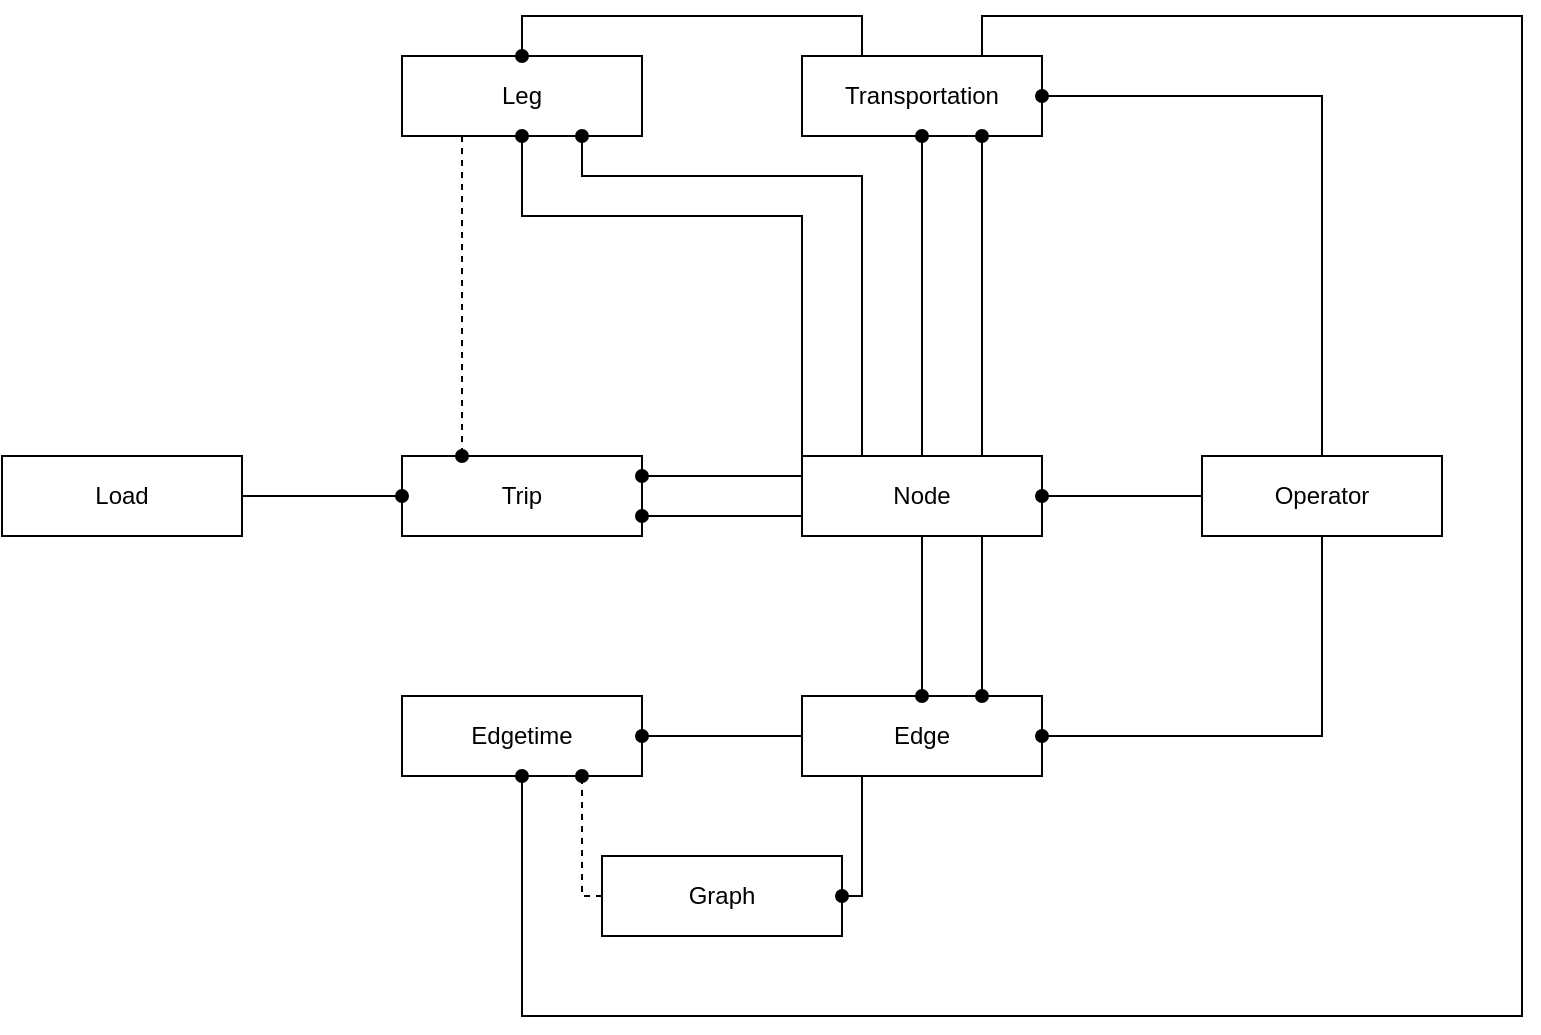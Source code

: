 <mxfile>
    <diagram id="7wHIP8QctHhdaumBSgFZ" name="class_node">
        <mxGraphModel dx="1701" dy="676" grid="1" gridSize="10" guides="1" tooltips="1" connect="1" arrows="1" fold="1" page="1" pageScale="1" pageWidth="1169" pageHeight="827" math="0" shadow="0">
            <root>
                <mxCell id="0"/>
                <mxCell id="1" parent="0"/>
                <mxCell id="78" style="edgeStyle=orthogonalEdgeStyle;rounded=0;orthogonalLoop=1;jettySize=auto;html=1;exitX=0.75;exitY=1;exitDx=0;exitDy=0;entryX=0.75;entryY=0;entryDx=0;entryDy=0;strokeColor=#000000;endArrow=oval;endFill=1;" parent="1" source="71" target="74" edge="1">
                    <mxGeometry relative="1" as="geometry"/>
                </mxCell>
                <mxCell id="88" style="edgeStyle=orthogonalEdgeStyle;rounded=0;orthogonalLoop=1;jettySize=auto;html=1;exitX=0.5;exitY=0;exitDx=0;exitDy=0;entryX=0.5;entryY=1;entryDx=0;entryDy=0;strokeColor=#000000;endArrow=oval;endFill=1;" parent="1" source="71" target="81" edge="1">
                    <mxGeometry relative="1" as="geometry"/>
                </mxCell>
                <mxCell id="89" style="edgeStyle=orthogonalEdgeStyle;rounded=0;orthogonalLoop=1;jettySize=auto;html=1;exitX=0.75;exitY=0;exitDx=0;exitDy=0;entryX=0.75;entryY=1;entryDx=0;entryDy=0;strokeColor=#000000;endArrow=oval;endFill=1;" parent="1" source="71" target="81" edge="1">
                    <mxGeometry relative="1" as="geometry"/>
                </mxCell>
                <mxCell id="91" style="edgeStyle=orthogonalEdgeStyle;rounded=0;orthogonalLoop=1;jettySize=auto;html=1;exitX=0.25;exitY=0;exitDx=0;exitDy=0;entryX=0.75;entryY=1;entryDx=0;entryDy=0;strokeColor=#000000;endArrow=oval;endFill=1;" parent="1" source="71" target="86" edge="1">
                    <mxGeometry relative="1" as="geometry">
                        <Array as="points">
                            <mxPoint x="730" y="240"/>
                            <mxPoint x="590" y="240"/>
                        </Array>
                    </mxGeometry>
                </mxCell>
                <mxCell id="92" style="edgeStyle=orthogonalEdgeStyle;rounded=0;orthogonalLoop=1;jettySize=auto;html=1;exitX=0;exitY=0;exitDx=0;exitDy=0;entryX=0.5;entryY=1;entryDx=0;entryDy=0;strokeColor=#000000;endArrow=oval;endFill=1;" parent="1" source="71" target="86" edge="1">
                    <mxGeometry relative="1" as="geometry">
                        <Array as="points">
                            <mxPoint x="700" y="260"/>
                            <mxPoint x="560" y="260"/>
                        </Array>
                    </mxGeometry>
                </mxCell>
                <mxCell id="101" style="edgeStyle=orthogonalEdgeStyle;rounded=0;orthogonalLoop=1;jettySize=auto;html=1;exitX=0.5;exitY=1;exitDx=0;exitDy=0;entryX=0.5;entryY=0;entryDx=0;entryDy=0;strokeColor=#000000;endArrow=oval;endFill=1;" parent="1" source="71" target="74" edge="1">
                    <mxGeometry relative="1" as="geometry"/>
                </mxCell>
                <mxCell id="tQcs1x4qdCquMWlzKXJP-105" style="edgeStyle=orthogonalEdgeStyle;rounded=0;orthogonalLoop=1;jettySize=auto;html=1;exitX=0;exitY=0.25;exitDx=0;exitDy=0;entryX=1;entryY=0.25;entryDx=0;entryDy=0;endArrow=oval;endFill=1;strokeColor=#000000;" parent="1" source="71" target="94" edge="1">
                    <mxGeometry relative="1" as="geometry"/>
                </mxCell>
                <mxCell id="tQcs1x4qdCquMWlzKXJP-106" style="edgeStyle=orthogonalEdgeStyle;rounded=0;orthogonalLoop=1;jettySize=auto;html=1;exitX=0;exitY=0.75;exitDx=0;exitDy=0;entryX=1;entryY=0.75;entryDx=0;entryDy=0;endArrow=oval;endFill=1;strokeColor=#000000;" parent="1" source="71" target="94" edge="1">
                    <mxGeometry relative="1" as="geometry"/>
                </mxCell>
                <mxCell id="71" value="&lt;font color=&quot;#000000&quot;&gt;Node&lt;/font&gt;" style="rounded=0;whiteSpace=wrap;html=1;shadow=0;fillColor=none;strokeColor=#000000;" parent="1" vertex="1">
                    <mxGeometry x="700" y="380" width="120" height="40" as="geometry"/>
                </mxCell>
                <mxCell id="75" style="edgeStyle=orthogonalEdgeStyle;rounded=0;orthogonalLoop=1;jettySize=auto;html=1;entryX=1;entryY=0.5;entryDx=0;entryDy=0;exitX=0.5;exitY=0;exitDx=0;exitDy=0;strokeColor=#000000;endArrow=oval;endFill=1;" parent="1" source="73" target="81" edge="1">
                    <mxGeometry relative="1" as="geometry"/>
                </mxCell>
                <mxCell id="76" style="edgeStyle=orthogonalEdgeStyle;rounded=0;orthogonalLoop=1;jettySize=auto;html=1;exitX=0.5;exitY=1;exitDx=0;exitDy=0;entryX=1;entryY=0.5;entryDx=0;entryDy=0;strokeColor=#000000;endArrow=oval;endFill=1;" parent="1" source="73" target="74" edge="1">
                    <mxGeometry relative="1" as="geometry"/>
                </mxCell>
                <mxCell id="87" style="edgeStyle=orthogonalEdgeStyle;rounded=0;orthogonalLoop=1;jettySize=auto;html=1;exitX=0;exitY=0.5;exitDx=0;exitDy=0;entryX=1;entryY=0.5;entryDx=0;entryDy=0;strokeColor=#000000;endArrow=oval;endFill=1;" parent="1" source="73" target="71" edge="1">
                    <mxGeometry relative="1" as="geometry"/>
                </mxCell>
                <mxCell id="73" value="&lt;font color=&quot;#000000&quot;&gt;Operator&lt;/font&gt;" style="rounded=0;whiteSpace=wrap;html=1;shadow=0;fillColor=none;strokeColor=#000000;" parent="1" vertex="1">
                    <mxGeometry x="900" y="380" width="120" height="40" as="geometry"/>
                </mxCell>
                <mxCell id="80" style="edgeStyle=orthogonalEdgeStyle;rounded=0;orthogonalLoop=1;jettySize=auto;html=1;exitX=0;exitY=0.5;exitDx=0;exitDy=0;entryX=1;entryY=0.5;entryDx=0;entryDy=0;strokeColor=#000000;endArrow=oval;endFill=1;" parent="1" source="74" target="79" edge="1">
                    <mxGeometry relative="1" as="geometry"/>
                </mxCell>
                <mxCell id="103" style="edgeStyle=orthogonalEdgeStyle;rounded=0;orthogonalLoop=1;jettySize=auto;html=1;exitX=0.25;exitY=1;exitDx=0;exitDy=0;entryX=1;entryY=0.5;entryDx=0;entryDy=0;strokeColor=#000000;endArrow=oval;endFill=1;" parent="1" source="74" target="102" edge="1">
                    <mxGeometry relative="1" as="geometry">
                        <Array as="points">
                            <mxPoint x="730" y="600"/>
                        </Array>
                    </mxGeometry>
                </mxCell>
                <mxCell id="74" value="&lt;font color=&quot;#000000&quot;&gt;Edge&lt;/font&gt;" style="rounded=0;whiteSpace=wrap;html=1;shadow=0;fillColor=none;strokeColor=#000000;" parent="1" vertex="1">
                    <mxGeometry x="700" y="500" width="120" height="40" as="geometry"/>
                </mxCell>
                <mxCell id="79" value="&lt;font color=&quot;#000000&quot;&gt;Edgetime&lt;/font&gt;" style="rounded=0;whiteSpace=wrap;html=1;shadow=0;fillColor=none;strokeColor=#000000;" parent="1" vertex="1">
                    <mxGeometry x="500" y="500" width="120" height="40" as="geometry"/>
                </mxCell>
                <mxCell id="90" style="edgeStyle=orthogonalEdgeStyle;rounded=0;orthogonalLoop=1;jettySize=auto;html=1;exitX=0.25;exitY=0;exitDx=0;exitDy=0;entryX=0.5;entryY=0;entryDx=0;entryDy=0;strokeColor=#000000;endArrow=oval;endFill=1;" parent="1" source="81" target="86" edge="1">
                    <mxGeometry relative="1" as="geometry"/>
                </mxCell>
                <mxCell id="93" style="edgeStyle=orthogonalEdgeStyle;rounded=0;orthogonalLoop=1;jettySize=auto;html=1;exitX=0.75;exitY=0;exitDx=0;exitDy=0;entryX=0.5;entryY=1;entryDx=0;entryDy=0;strokeColor=#000000;endArrow=oval;endFill=1;" parent="1" source="81" target="79" edge="1">
                    <mxGeometry relative="1" as="geometry">
                        <Array as="points">
                            <mxPoint x="790" y="160"/>
                            <mxPoint x="1060" y="160"/>
                            <mxPoint x="1060" y="660"/>
                            <mxPoint x="560" y="660"/>
                        </Array>
                    </mxGeometry>
                </mxCell>
                <mxCell id="81" value="&lt;font color=&quot;#000000&quot;&gt;Transportation&lt;/font&gt;" style="rounded=0;whiteSpace=wrap;html=1;shadow=0;fillColor=none;strokeColor=#000000;" parent="1" vertex="1">
                    <mxGeometry x="700" y="180" width="120" height="40" as="geometry"/>
                </mxCell>
                <mxCell id="95" style="edgeStyle=orthogonalEdgeStyle;rounded=0;orthogonalLoop=1;jettySize=auto;html=1;exitX=0.25;exitY=1;exitDx=0;exitDy=0;entryX=0.25;entryY=0;entryDx=0;entryDy=0;strokeColor=#000000;endArrow=oval;endFill=1;dashed=1;" parent="1" source="86" target="94" edge="1">
                    <mxGeometry relative="1" as="geometry"/>
                </mxCell>
                <mxCell id="86" value="&lt;font color=&quot;#000000&quot;&gt;Leg&lt;/font&gt;" style="rounded=0;whiteSpace=wrap;html=1;shadow=0;fillColor=none;strokeColor=#000000;" parent="1" vertex="1">
                    <mxGeometry x="500" y="180" width="120" height="40" as="geometry"/>
                </mxCell>
                <mxCell id="94" value="&lt;font color=&quot;#000000&quot;&gt;Trip&lt;/font&gt;" style="rounded=0;whiteSpace=wrap;html=1;shadow=0;fillColor=none;strokeColor=#000000;" parent="1" vertex="1">
                    <mxGeometry x="500" y="380" width="120" height="40" as="geometry"/>
                </mxCell>
                <mxCell id="107" style="edgeStyle=orthogonalEdgeStyle;rounded=0;orthogonalLoop=1;jettySize=auto;html=1;exitX=1;exitY=0.5;exitDx=0;exitDy=0;entryX=0;entryY=0.5;entryDx=0;entryDy=0;endArrow=oval;endFill=1;strokeColor=#000000;" parent="1" source="98" target="94" edge="1">
                    <mxGeometry relative="1" as="geometry"/>
                </mxCell>
                <mxCell id="98" value="&lt;font color=&quot;#000000&quot;&gt;Load&lt;/font&gt;" style="rounded=0;whiteSpace=wrap;html=1;shadow=0;fillColor=none;strokeColor=#000000;" parent="1" vertex="1">
                    <mxGeometry x="300" y="380" width="120" height="40" as="geometry"/>
                </mxCell>
                <mxCell id="104" style="edgeStyle=orthogonalEdgeStyle;rounded=0;orthogonalLoop=1;jettySize=auto;html=1;exitX=0;exitY=0.5;exitDx=0;exitDy=0;entryX=0.75;entryY=1;entryDx=0;entryDy=0;strokeColor=#000000;endArrow=oval;endFill=1;dashed=1;" parent="1" source="102" target="79" edge="1">
                    <mxGeometry relative="1" as="geometry">
                        <Array as="points">
                            <mxPoint x="590" y="600"/>
                        </Array>
                    </mxGeometry>
                </mxCell>
                <mxCell id="102" value="&lt;font color=&quot;#000000&quot;&gt;Graph&lt;/font&gt;" style="rounded=0;whiteSpace=wrap;html=1;shadow=0;fillColor=none;strokeColor=#000000;" parent="1" vertex="1">
                    <mxGeometry x="600" y="580" width="120" height="40" as="geometry"/>
                </mxCell>
            </root>
        </mxGraphModel>
    </diagram>
    <diagram id="3BifBNaP4DPaqKkwOwQi" name="Page-2">
        <mxGraphModel dx="532" dy="676" grid="1" gridSize="10" guides="1" tooltips="1" connect="1" arrows="1" fold="1" page="1" pageScale="1" pageWidth="1169" pageHeight="827" math="0" shadow="0">
            <root>
                <mxCell id="NZHUvhsUTOCriIzTWDu8-0"/>
                <mxCell id="NZHUvhsUTOCriIzTWDu8-1" parent="NZHUvhsUTOCriIzTWDu8-0"/>
                <mxCell id="-xeB68r9lJnW_-NoTv3e-0" style="edgeStyle=orthogonalEdgeStyle;rounded=0;orthogonalLoop=1;jettySize=auto;html=1;exitX=0.5;exitY=1;exitDx=0;exitDy=0;entryX=0.5;entryY=0;entryDx=0;entryDy=0;" parent="NZHUvhsUTOCriIzTWDu8-1" source="-xeB68r9lJnW_-NoTv3e-1" target="-xeB68r9lJnW_-NoTv3e-6" edge="1">
                    <mxGeometry relative="1" as="geometry">
                        <mxPoint x="2110" y="550" as="targetPoint"/>
                    </mxGeometry>
                </mxCell>
                <mxCell id="-xeB68r9lJnW_-NoTv3e-1" value="Node" style="swimlane;fontStyle=0;childLayout=stackLayout;horizontal=1;startSize=26;horizontalStack=0;resizeParent=1;resizeParentMax=0;resizeLast=0;collapsible=1;marginBottom=0;" parent="NZHUvhsUTOCriIzTWDu8-1" vertex="1">
                    <mxGeometry x="1950" y="200" width="140" height="104" as="geometry"/>
                </mxCell>
                <mxCell id="-xeB68r9lJnW_-NoTv3e-2" value="-    &#10;" style="text;strokeColor=none;fillColor=none;align=left;verticalAlign=top;spacingLeft=4;spacingRight=4;overflow=hidden;rotatable=0;points=[[0,0.5],[1,0.5]];portConstraint=eastwest;" parent="-xeB68r9lJnW_-NoTv3e-1" vertex="1">
                    <mxGeometry y="26" width="140" height="26" as="geometry"/>
                </mxCell>
                <mxCell id="-xeB68r9lJnW_-NoTv3e-3" value="-" style="text;strokeColor=none;fillColor=none;align=left;verticalAlign=top;spacingLeft=4;spacingRight=4;overflow=hidden;rotatable=0;points=[[0,0.5],[1,0.5]];portConstraint=eastwest;" parent="-xeB68r9lJnW_-NoTv3e-1" vertex="1">
                    <mxGeometry y="52" width="140" height="26" as="geometry"/>
                </mxCell>
                <mxCell id="-xeB68r9lJnW_-NoTv3e-4" value="-" style="text;strokeColor=none;fillColor=none;align=left;verticalAlign=top;spacingLeft=4;spacingRight=4;overflow=hidden;rotatable=0;points=[[0,0.5],[1,0.5]];portConstraint=eastwest;" parent="-xeB68r9lJnW_-NoTv3e-1" vertex="1">
                    <mxGeometry y="78" width="140" height="26" as="geometry"/>
                </mxCell>
                <mxCell id="-xeB68r9lJnW_-NoTv3e-5" style="edgeStyle=orthogonalEdgeStyle;rounded=0;orthogonalLoop=1;jettySize=auto;html=1;exitX=0.25;exitY=0;exitDx=0;exitDy=0;entryX=1;entryY=0.5;entryDx=0;entryDy=0;" parent="NZHUvhsUTOCriIzTWDu8-1" source="-xeB68r9lJnW_-NoTv3e-6" target="-xeB68r9lJnW_-NoTv3e-50" edge="1">
                    <mxGeometry relative="1" as="geometry"/>
                </mxCell>
                <mxCell id="-xeB68r9lJnW_-NoTv3e-6" value="Edge" style="swimlane;fontStyle=0;childLayout=stackLayout;horizontal=1;startSize=26;horizontalStack=0;resizeParent=1;resizeParentMax=0;resizeLast=0;collapsible=1;marginBottom=0;" parent="NZHUvhsUTOCriIzTWDu8-1" vertex="1">
                    <mxGeometry x="1950" y="554" width="140" height="104" as="geometry"/>
                </mxCell>
                <mxCell id="-xeB68r9lJnW_-NoTv3e-7" value="-    &#10;" style="text;strokeColor=none;fillColor=none;align=left;verticalAlign=top;spacingLeft=4;spacingRight=4;overflow=hidden;rotatable=0;points=[[0,0.5],[1,0.5]];portConstraint=eastwest;" parent="-xeB68r9lJnW_-NoTv3e-6" vertex="1">
                    <mxGeometry y="26" width="140" height="26" as="geometry"/>
                </mxCell>
                <mxCell id="-xeB68r9lJnW_-NoTv3e-8" value="-" style="text;strokeColor=none;fillColor=none;align=left;verticalAlign=top;spacingLeft=4;spacingRight=4;overflow=hidden;rotatable=0;points=[[0,0.5],[1,0.5]];portConstraint=eastwest;" parent="-xeB68r9lJnW_-NoTv3e-6" vertex="1">
                    <mxGeometry y="52" width="140" height="26" as="geometry"/>
                </mxCell>
                <mxCell id="-xeB68r9lJnW_-NoTv3e-9" value="-" style="text;strokeColor=none;fillColor=none;align=left;verticalAlign=top;spacingLeft=4;spacingRight=4;overflow=hidden;rotatable=0;points=[[0,0.5],[1,0.5]];portConstraint=eastwest;" parent="-xeB68r9lJnW_-NoTv3e-6" vertex="1">
                    <mxGeometry y="78" width="140" height="26" as="geometry"/>
                </mxCell>
                <mxCell id="-xeB68r9lJnW_-NoTv3e-10" value="Edgetime" style="swimlane;fontStyle=0;childLayout=stackLayout;horizontal=1;startSize=26;horizontalStack=0;resizeParent=1;resizeParentMax=0;resizeLast=0;collapsible=1;marginBottom=0;" parent="NZHUvhsUTOCriIzTWDu8-1" vertex="1">
                    <mxGeometry x="1750" y="554" width="140" height="104" as="geometry"/>
                </mxCell>
                <mxCell id="-xeB68r9lJnW_-NoTv3e-11" value="-    &#10;" style="text;strokeColor=none;fillColor=none;align=left;verticalAlign=top;spacingLeft=4;spacingRight=4;overflow=hidden;rotatable=0;points=[[0,0.5],[1,0.5]];portConstraint=eastwest;" parent="-xeB68r9lJnW_-NoTv3e-10" vertex="1">
                    <mxGeometry y="26" width="140" height="26" as="geometry"/>
                </mxCell>
                <mxCell id="-xeB68r9lJnW_-NoTv3e-12" value="-" style="text;strokeColor=none;fillColor=none;align=left;verticalAlign=top;spacingLeft=4;spacingRight=4;overflow=hidden;rotatable=0;points=[[0,0.5],[1,0.5]];portConstraint=eastwest;" parent="-xeB68r9lJnW_-NoTv3e-10" vertex="1">
                    <mxGeometry y="52" width="140" height="26" as="geometry"/>
                </mxCell>
                <mxCell id="-xeB68r9lJnW_-NoTv3e-13" value="-" style="text;strokeColor=none;fillColor=none;align=left;verticalAlign=top;spacingLeft=4;spacingRight=4;overflow=hidden;rotatable=0;points=[[0,0.5],[1,0.5]];portConstraint=eastwest;" parent="-xeB68r9lJnW_-NoTv3e-10" vertex="1">
                    <mxGeometry y="78" width="140" height="26" as="geometry"/>
                </mxCell>
                <mxCell id="-xeB68r9lJnW_-NoTv3e-14" style="edgeStyle=orthogonalEdgeStyle;rounded=0;orthogonalLoop=1;jettySize=auto;html=1;exitX=0.5;exitY=1;exitDx=0;exitDy=0;entryX=1;entryY=0.5;entryDx=0;entryDy=0;" parent="NZHUvhsUTOCriIzTWDu8-1" source="-xeB68r9lJnW_-NoTv3e-15" target="-xeB68r9lJnW_-NoTv3e-21" edge="1">
                    <mxGeometry relative="1" as="geometry"/>
                </mxCell>
                <mxCell id="-xeB68r9lJnW_-NoTv3e-15" value="Transportation" style="swimlane;fontStyle=0;childLayout=stackLayout;horizontal=1;startSize=26;horizontalStack=0;resizeParent=1;resizeParentMax=0;resizeLast=0;collapsible=1;marginBottom=0;" parent="NZHUvhsUTOCriIzTWDu8-1" vertex="1">
                    <mxGeometry x="1610" y="370" width="140" height="104" as="geometry"/>
                </mxCell>
                <mxCell id="-xeB68r9lJnW_-NoTv3e-16" value="-    &#10;" style="text;strokeColor=none;fillColor=none;align=left;verticalAlign=top;spacingLeft=4;spacingRight=4;overflow=hidden;rotatable=0;points=[[0,0.5],[1,0.5]];portConstraint=eastwest;" parent="-xeB68r9lJnW_-NoTv3e-15" vertex="1">
                    <mxGeometry y="26" width="140" height="26" as="geometry"/>
                </mxCell>
                <mxCell id="-xeB68r9lJnW_-NoTv3e-17" value="-" style="text;strokeColor=none;fillColor=none;align=left;verticalAlign=top;spacingLeft=4;spacingRight=4;overflow=hidden;rotatable=0;points=[[0,0.5],[1,0.5]];portConstraint=eastwest;" parent="-xeB68r9lJnW_-NoTv3e-15" vertex="1">
                    <mxGeometry y="52" width="140" height="26" as="geometry"/>
                </mxCell>
                <mxCell id="-xeB68r9lJnW_-NoTv3e-18" value="-" style="text;strokeColor=none;fillColor=none;align=left;verticalAlign=top;spacingLeft=4;spacingRight=4;overflow=hidden;rotatable=0;points=[[0,0.5],[1,0.5]];portConstraint=eastwest;" parent="-xeB68r9lJnW_-NoTv3e-15" vertex="1">
                    <mxGeometry y="78" width="140" height="26" as="geometry"/>
                </mxCell>
                <mxCell id="-xeB68r9lJnW_-NoTv3e-19" value="Leg" style="swimlane;fontStyle=0;childLayout=stackLayout;horizontal=1;startSize=26;horizontalStack=0;resizeParent=1;resizeParentMax=0;resizeLast=0;collapsible=1;marginBottom=0;" parent="NZHUvhsUTOCriIzTWDu8-1" vertex="1">
                    <mxGeometry x="1440" y="554" width="140" height="104" as="geometry"/>
                </mxCell>
                <mxCell id="-xeB68r9lJnW_-NoTv3e-20" value="-    &#10;" style="text;strokeColor=none;fillColor=none;align=left;verticalAlign=top;spacingLeft=4;spacingRight=4;overflow=hidden;rotatable=0;points=[[0,0.5],[1,0.5]];portConstraint=eastwest;" parent="-xeB68r9lJnW_-NoTv3e-19" vertex="1">
                    <mxGeometry y="26" width="140" height="26" as="geometry"/>
                </mxCell>
                <mxCell id="-xeB68r9lJnW_-NoTv3e-21" value="-" style="text;strokeColor=none;fillColor=none;align=left;verticalAlign=top;spacingLeft=4;spacingRight=4;overflow=hidden;rotatable=0;points=[[0,0.5],[1,0.5]];portConstraint=eastwest;" parent="-xeB68r9lJnW_-NoTv3e-19" vertex="1">
                    <mxGeometry y="52" width="140" height="26" as="geometry"/>
                </mxCell>
                <mxCell id="-xeB68r9lJnW_-NoTv3e-22" value="-" style="text;strokeColor=none;fillColor=none;align=left;verticalAlign=top;spacingLeft=4;spacingRight=4;overflow=hidden;rotatable=0;points=[[0,0.5],[1,0.5]];portConstraint=eastwest;" parent="-xeB68r9lJnW_-NoTv3e-19" vertex="1">
                    <mxGeometry y="78" width="140" height="26" as="geometry"/>
                </mxCell>
                <mxCell id="-xeB68r9lJnW_-NoTv3e-23" value="Trip" style="swimlane;fontStyle=0;childLayout=stackLayout;horizontal=1;startSize=26;horizontalStack=0;resizeParent=1;resizeParentMax=0;resizeLast=0;collapsible=1;marginBottom=0;" parent="NZHUvhsUTOCriIzTWDu8-1" vertex="1">
                    <mxGeometry x="1240" y="554" width="140" height="104" as="geometry"/>
                </mxCell>
                <mxCell id="-xeB68r9lJnW_-NoTv3e-24" value="-    &#10;" style="text;strokeColor=none;fillColor=none;align=left;verticalAlign=top;spacingLeft=4;spacingRight=4;overflow=hidden;rotatable=0;points=[[0,0.5],[1,0.5]];portConstraint=eastwest;" parent="-xeB68r9lJnW_-NoTv3e-23" vertex="1">
                    <mxGeometry y="26" width="140" height="26" as="geometry"/>
                </mxCell>
                <mxCell id="-xeB68r9lJnW_-NoTv3e-25" value="-" style="text;strokeColor=none;fillColor=none;align=left;verticalAlign=top;spacingLeft=4;spacingRight=4;overflow=hidden;rotatable=0;points=[[0,0.5],[1,0.5]];portConstraint=eastwest;" parent="-xeB68r9lJnW_-NoTv3e-23" vertex="1">
                    <mxGeometry y="52" width="140" height="26" as="geometry"/>
                </mxCell>
                <mxCell id="-xeB68r9lJnW_-NoTv3e-26" value="-" style="text;strokeColor=none;fillColor=none;align=left;verticalAlign=top;spacingLeft=4;spacingRight=4;overflow=hidden;rotatable=0;points=[[0,0.5],[1,0.5]];portConstraint=eastwest;" parent="-xeB68r9lJnW_-NoTv3e-23" vertex="1">
                    <mxGeometry y="78" width="140" height="26" as="geometry"/>
                </mxCell>
                <mxCell id="-xeB68r9lJnW_-NoTv3e-27" style="edgeStyle=orthogonalEdgeStyle;rounded=0;orthogonalLoop=1;jettySize=auto;html=1;exitX=0.5;exitY=1;exitDx=0;exitDy=0;" parent="NZHUvhsUTOCriIzTWDu8-1" source="-xeB68r9lJnW_-NoTv3e-28" edge="1">
                    <mxGeometry relative="1" as="geometry">
                        <mxPoint x="1310" y="550" as="targetPoint"/>
                    </mxGeometry>
                </mxCell>
                <mxCell id="-xeB68r9lJnW_-NoTv3e-28" value="Load" style="swimlane;fontStyle=0;childLayout=stackLayout;horizontal=1;startSize=26;horizontalStack=0;resizeParent=1;resizeParentMax=0;resizeLast=0;collapsible=1;marginBottom=0;" parent="NZHUvhsUTOCriIzTWDu8-1" vertex="1">
                    <mxGeometry x="1240" y="350" width="140" height="104" as="geometry"/>
                </mxCell>
                <mxCell id="-xeB68r9lJnW_-NoTv3e-29" value="-    &#10;" style="text;strokeColor=none;fillColor=none;align=left;verticalAlign=top;spacingLeft=4;spacingRight=4;overflow=hidden;rotatable=0;points=[[0,0.5],[1,0.5]];portConstraint=eastwest;" parent="-xeB68r9lJnW_-NoTv3e-28" vertex="1">
                    <mxGeometry y="26" width="140" height="26" as="geometry"/>
                </mxCell>
                <mxCell id="-xeB68r9lJnW_-NoTv3e-30" value="-" style="text;strokeColor=none;fillColor=none;align=left;verticalAlign=top;spacingLeft=4;spacingRight=4;overflow=hidden;rotatable=0;points=[[0,0.5],[1,0.5]];portConstraint=eastwest;" parent="-xeB68r9lJnW_-NoTv3e-28" vertex="1">
                    <mxGeometry y="52" width="140" height="26" as="geometry"/>
                </mxCell>
                <mxCell id="-xeB68r9lJnW_-NoTv3e-31" value="-" style="text;strokeColor=none;fillColor=none;align=left;verticalAlign=top;spacingLeft=4;spacingRight=4;overflow=hidden;rotatable=0;points=[[0,0.5],[1,0.5]];portConstraint=eastwest;" parent="-xeB68r9lJnW_-NoTv3e-28" vertex="1">
                    <mxGeometry y="78" width="140" height="26" as="geometry"/>
                </mxCell>
                <mxCell id="-xeB68r9lJnW_-NoTv3e-32" style="edgeStyle=orthogonalEdgeStyle;rounded=0;orthogonalLoop=1;jettySize=auto;html=1;exitX=0.5;exitY=1;exitDx=0;exitDy=0;entryX=0.5;entryY=0;entryDx=0;entryDy=0;" parent="NZHUvhsUTOCriIzTWDu8-1" source="-xeB68r9lJnW_-NoTv3e-33" target="-xeB68r9lJnW_-NoTv3e-28" edge="1">
                    <mxGeometry relative="1" as="geometry"/>
                </mxCell>
                <mxCell id="-xeB68r9lJnW_-NoTv3e-33" value="Person" style="swimlane;fontStyle=0;childLayout=stackLayout;horizontal=1;startSize=26;horizontalStack=0;resizeParent=1;resizeParentMax=0;resizeLast=0;collapsible=1;marginBottom=0;" parent="NZHUvhsUTOCriIzTWDu8-1" vertex="1">
                    <mxGeometry x="1240" y="170" width="140" height="104" as="geometry"/>
                </mxCell>
                <mxCell id="-xeB68r9lJnW_-NoTv3e-34" value="-    &#10;" style="text;strokeColor=none;fillColor=none;align=left;verticalAlign=top;spacingLeft=4;spacingRight=4;overflow=hidden;rotatable=0;points=[[0,0.5],[1,0.5]];portConstraint=eastwest;" parent="-xeB68r9lJnW_-NoTv3e-33" vertex="1">
                    <mxGeometry y="26" width="140" height="26" as="geometry"/>
                </mxCell>
                <mxCell id="-xeB68r9lJnW_-NoTv3e-35" value="-" style="text;strokeColor=none;fillColor=none;align=left;verticalAlign=top;spacingLeft=4;spacingRight=4;overflow=hidden;rotatable=0;points=[[0,0.5],[1,0.5]];portConstraint=eastwest;" parent="-xeB68r9lJnW_-NoTv3e-33" vertex="1">
                    <mxGeometry y="52" width="140" height="26" as="geometry"/>
                </mxCell>
                <mxCell id="-xeB68r9lJnW_-NoTv3e-36" value="-" style="text;strokeColor=none;fillColor=none;align=left;verticalAlign=top;spacingLeft=4;spacingRight=4;overflow=hidden;rotatable=0;points=[[0,0.5],[1,0.5]];portConstraint=eastwest;" parent="-xeB68r9lJnW_-NoTv3e-33" vertex="1">
                    <mxGeometry y="78" width="140" height="26" as="geometry"/>
                </mxCell>
                <mxCell id="-xeB68r9lJnW_-NoTv3e-37" style="edgeStyle=orthogonalEdgeStyle;rounded=0;orthogonalLoop=1;jettySize=auto;html=1;exitX=0;exitY=0.5;exitDx=0;exitDy=0;entryX=1;entryY=0.5;entryDx=0;entryDy=0;" parent="NZHUvhsUTOCriIzTWDu8-1" source="-xeB68r9lJnW_-NoTv3e-8" target="-xeB68r9lJnW_-NoTv3e-12" edge="1">
                    <mxGeometry relative="1" as="geometry"/>
                </mxCell>
                <mxCell id="-xeB68r9lJnW_-NoTv3e-38" style="edgeStyle=orthogonalEdgeStyle;rounded=0;orthogonalLoop=1;jettySize=auto;html=1;exitX=1;exitY=0.5;exitDx=0;exitDy=0;" parent="NZHUvhsUTOCriIzTWDu8-1" source="-xeB68r9lJnW_-NoTv3e-17" edge="1">
                    <mxGeometry relative="1" as="geometry">
                        <mxPoint x="1790" y="554" as="targetPoint"/>
                        <Array as="points">
                            <mxPoint x="1790" y="435"/>
                            <mxPoint x="1790" y="554"/>
                        </Array>
                    </mxGeometry>
                </mxCell>
                <mxCell id="-xeB68r9lJnW_-NoTv3e-39" style="edgeStyle=orthogonalEdgeStyle;rounded=0;orthogonalLoop=1;jettySize=auto;html=1;exitX=0;exitY=0.5;exitDx=0;exitDy=0;entryX=0.5;entryY=0;entryDx=0;entryDy=0;" parent="NZHUvhsUTOCriIzTWDu8-1" source="-xeB68r9lJnW_-NoTv3e-3" target="-xeB68r9lJnW_-NoTv3e-19" edge="1">
                    <mxGeometry relative="1" as="geometry"/>
                </mxCell>
                <mxCell id="-xeB68r9lJnW_-NoTv3e-40" style="edgeStyle=orthogonalEdgeStyle;rounded=0;orthogonalLoop=1;jettySize=auto;html=1;exitX=0;exitY=0.5;exitDx=0;exitDy=0;entryX=1;entryY=0.5;entryDx=0;entryDy=0;" parent="NZHUvhsUTOCriIzTWDu8-1" source="-xeB68r9lJnW_-NoTv3e-21" target="-xeB68r9lJnW_-NoTv3e-25" edge="1">
                    <mxGeometry relative="1" as="geometry"/>
                </mxCell>
                <mxCell id="-xeB68r9lJnW_-NoTv3e-41" style="edgeStyle=orthogonalEdgeStyle;rounded=0;orthogonalLoop=1;jettySize=auto;html=1;exitX=0.5;exitY=0;exitDx=0;exitDy=0;entryX=1;entryY=0.5;entryDx=0;entryDy=0;" parent="NZHUvhsUTOCriIzTWDu8-1" source="-xeB68r9lJnW_-NoTv3e-43" target="-xeB68r9lJnW_-NoTv3e-3" edge="1">
                    <mxGeometry relative="1" as="geometry"/>
                </mxCell>
                <mxCell id="-xeB68r9lJnW_-NoTv3e-42" style="edgeStyle=orthogonalEdgeStyle;rounded=0;orthogonalLoop=1;jettySize=auto;html=1;entryX=1;entryY=0.5;entryDx=0;entryDy=0;" parent="NZHUvhsUTOCriIzTWDu8-1" source="-xeB68r9lJnW_-NoTv3e-43" target="-xeB68r9lJnW_-NoTv3e-8" edge="1">
                    <mxGeometry relative="1" as="geometry"/>
                </mxCell>
                <mxCell id="-xeB68r9lJnW_-NoTv3e-43" value="Operator" style="swimlane;fontStyle=0;childLayout=stackLayout;horizontal=1;startSize=26;horizontalStack=0;resizeParent=1;resizeParentMax=0;resizeLast=0;collapsible=1;marginBottom=0;" parent="NZHUvhsUTOCriIzTWDu8-1" vertex="1">
                    <mxGeometry x="2180" y="380" width="140" height="104" as="geometry"/>
                </mxCell>
                <mxCell id="-xeB68r9lJnW_-NoTv3e-44" value="-    &#10;" style="text;strokeColor=none;fillColor=none;align=left;verticalAlign=top;spacingLeft=4;spacingRight=4;overflow=hidden;rotatable=0;points=[[0,0.5],[1,0.5]];portConstraint=eastwest;" parent="-xeB68r9lJnW_-NoTv3e-43" vertex="1">
                    <mxGeometry y="26" width="140" height="26" as="geometry"/>
                </mxCell>
                <mxCell id="-xeB68r9lJnW_-NoTv3e-45" value="-" style="text;strokeColor=none;fillColor=none;align=left;verticalAlign=top;spacingLeft=4;spacingRight=4;overflow=hidden;rotatable=0;points=[[0,0.5],[1,0.5]];portConstraint=eastwest;" parent="-xeB68r9lJnW_-NoTv3e-43" vertex="1">
                    <mxGeometry y="52" width="140" height="26" as="geometry"/>
                </mxCell>
                <mxCell id="-xeB68r9lJnW_-NoTv3e-46" value="-" style="text;strokeColor=none;fillColor=none;align=left;verticalAlign=top;spacingLeft=4;spacingRight=4;overflow=hidden;rotatable=0;points=[[0,0.5],[1,0.5]];portConstraint=eastwest;" parent="-xeB68r9lJnW_-NoTv3e-43" vertex="1">
                    <mxGeometry y="78" width="140" height="26" as="geometry"/>
                </mxCell>
                <mxCell id="-xeB68r9lJnW_-NoTv3e-47" value="Graph" style="swimlane;fontStyle=0;childLayout=stackLayout;horizontal=1;startSize=26;horizontalStack=0;resizeParent=1;resizeParentMax=0;resizeLast=0;collapsible=1;marginBottom=0;" parent="NZHUvhsUTOCriIzTWDu8-1" vertex="1">
                    <mxGeometry x="1830" y="370" width="140" height="104" as="geometry"/>
                </mxCell>
                <mxCell id="-xeB68r9lJnW_-NoTv3e-48" value="-    &#10;" style="text;strokeColor=none;fillColor=none;align=left;verticalAlign=top;spacingLeft=4;spacingRight=4;overflow=hidden;rotatable=0;points=[[0,0.5],[1,0.5]];portConstraint=eastwest;" parent="-xeB68r9lJnW_-NoTv3e-47" vertex="1">
                    <mxGeometry y="26" width="140" height="26" as="geometry"/>
                </mxCell>
                <mxCell id="-xeB68r9lJnW_-NoTv3e-49" value="-" style="text;strokeColor=none;fillColor=none;align=left;verticalAlign=top;spacingLeft=4;spacingRight=4;overflow=hidden;rotatable=0;points=[[0,0.5],[1,0.5]];portConstraint=eastwest;" parent="-xeB68r9lJnW_-NoTv3e-47" vertex="1">
                    <mxGeometry y="52" width="140" height="26" as="geometry"/>
                </mxCell>
                <mxCell id="-xeB68r9lJnW_-NoTv3e-50" value="-" style="text;strokeColor=none;fillColor=none;align=left;verticalAlign=top;spacingLeft=4;spacingRight=4;overflow=hidden;rotatable=0;points=[[0,0.5],[1,0.5]];portConstraint=eastwest;" parent="-xeB68r9lJnW_-NoTv3e-47" vertex="1">
                    <mxGeometry y="78" width="140" height="26" as="geometry"/>
                </mxCell>
                <mxCell id="-xeB68r9lJnW_-NoTv3e-51" style="edgeStyle=orthogonalEdgeStyle;rounded=0;orthogonalLoop=1;jettySize=auto;html=1;exitX=0;exitY=0.5;exitDx=0;exitDy=0;entryX=0.5;entryY=0;entryDx=0;entryDy=0;" parent="NZHUvhsUTOCriIzTWDu8-1" source="-xeB68r9lJnW_-NoTv3e-50" target="-xeB68r9lJnW_-NoTv3e-10" edge="1">
                    <mxGeometry relative="1" as="geometry"/>
                </mxCell>
            </root>
        </mxGraphModel>
    </diagram>
</mxfile>
